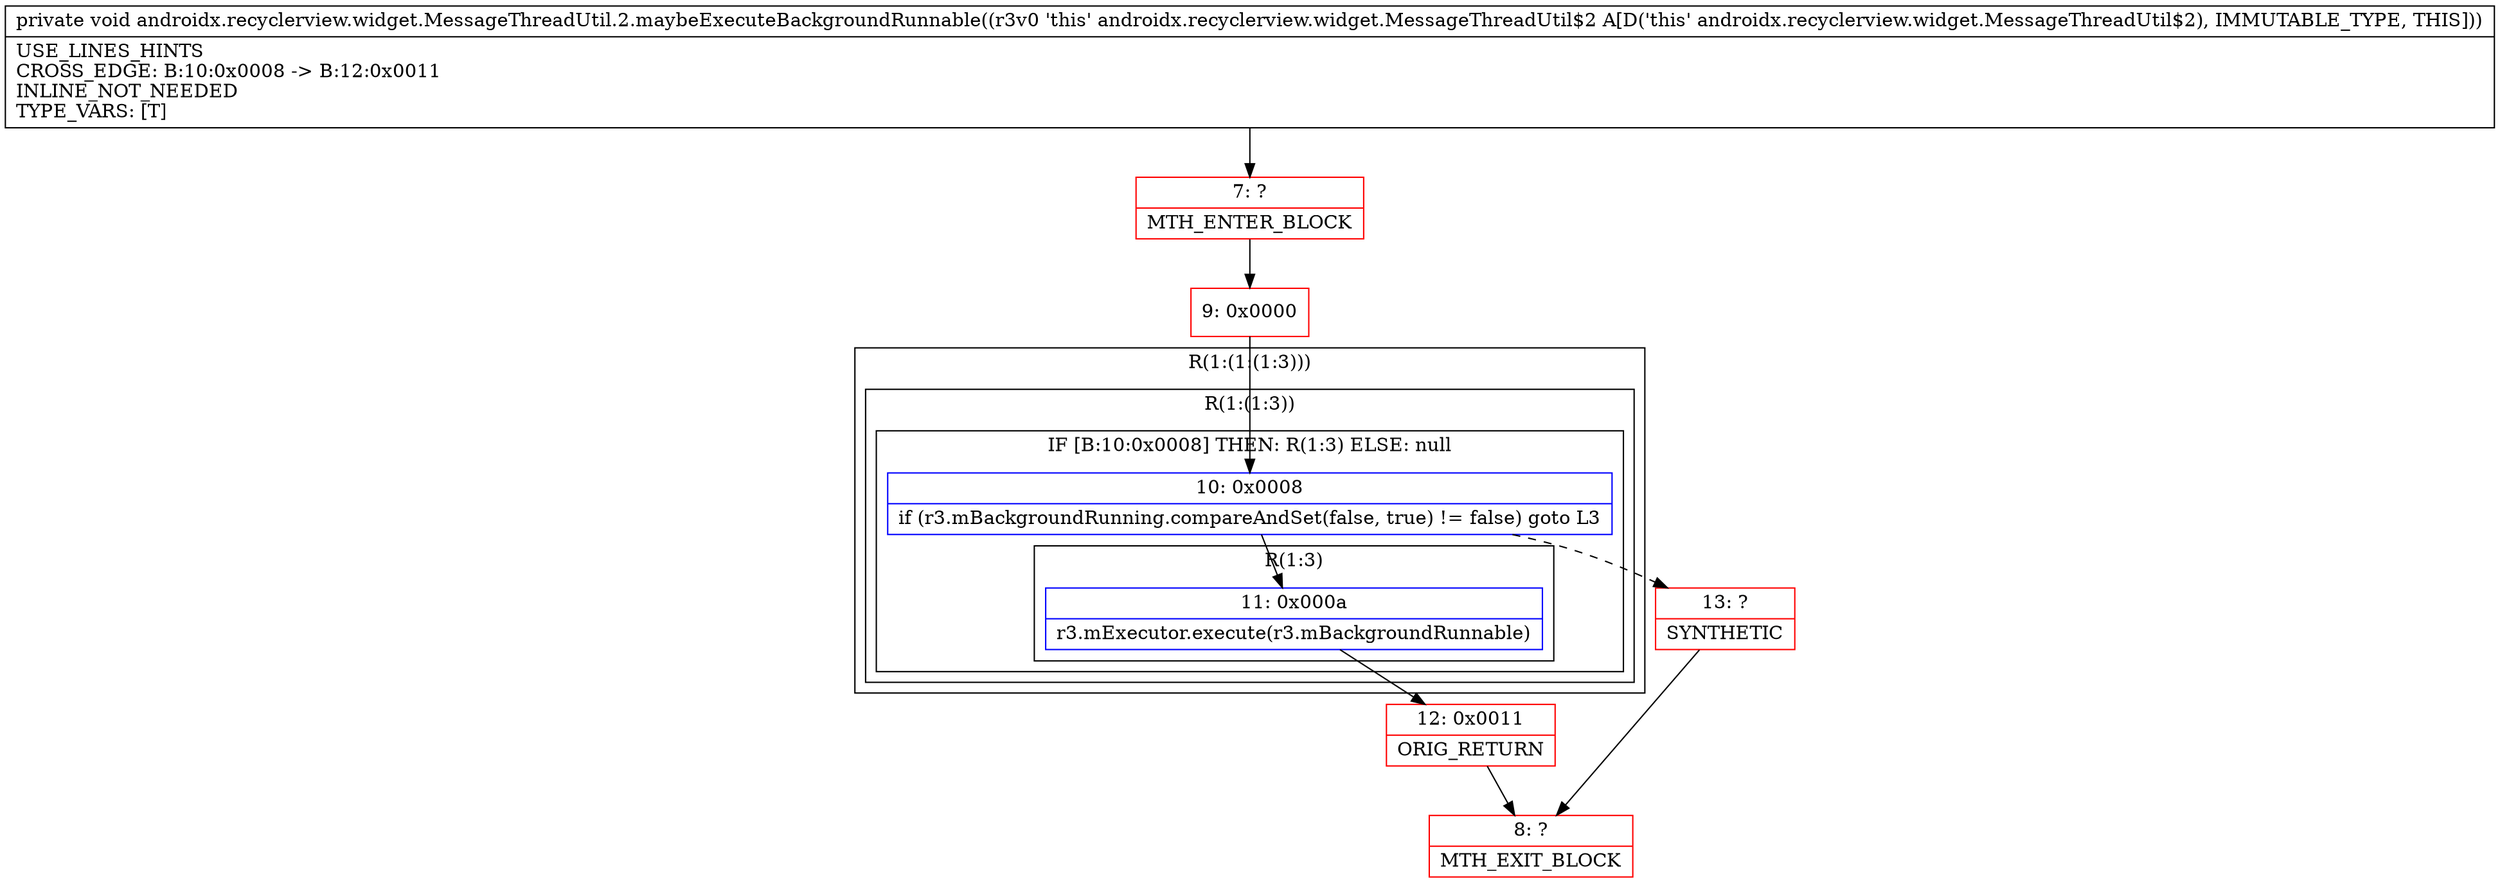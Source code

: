 digraph "CFG forandroidx.recyclerview.widget.MessageThreadUtil.2.maybeExecuteBackgroundRunnable()V" {
subgraph cluster_Region_294187778 {
label = "R(1:(1:(1:3)))";
node [shape=record,color=blue];
subgraph cluster_Region_324993397 {
label = "R(1:(1:3))";
node [shape=record,color=blue];
subgraph cluster_IfRegion_1993363090 {
label = "IF [B:10:0x0008] THEN: R(1:3) ELSE: null";
node [shape=record,color=blue];
Node_10 [shape=record,label="{10\:\ 0x0008|if (r3.mBackgroundRunning.compareAndSet(false, true) != false) goto L3\l}"];
subgraph cluster_Region_950816851 {
label = "R(1:3)";
node [shape=record,color=blue];
Node_11 [shape=record,label="{11\:\ 0x000a|r3.mExecutor.execute(r3.mBackgroundRunnable)\l}"];
}
}
}
}
Node_7 [shape=record,color=red,label="{7\:\ ?|MTH_ENTER_BLOCK\l}"];
Node_9 [shape=record,color=red,label="{9\:\ 0x0000}"];
Node_12 [shape=record,color=red,label="{12\:\ 0x0011|ORIG_RETURN\l}"];
Node_8 [shape=record,color=red,label="{8\:\ ?|MTH_EXIT_BLOCK\l}"];
Node_13 [shape=record,color=red,label="{13\:\ ?|SYNTHETIC\l}"];
MethodNode[shape=record,label="{private void androidx.recyclerview.widget.MessageThreadUtil.2.maybeExecuteBackgroundRunnable((r3v0 'this' androidx.recyclerview.widget.MessageThreadUtil$2 A[D('this' androidx.recyclerview.widget.MessageThreadUtil$2), IMMUTABLE_TYPE, THIS]))  | USE_LINES_HINTS\lCROSS_EDGE: B:10:0x0008 \-\> B:12:0x0011\lINLINE_NOT_NEEDED\lTYPE_VARS: [T]\l}"];
MethodNode -> Node_7;Node_10 -> Node_11;
Node_10 -> Node_13[style=dashed];
Node_11 -> Node_12;
Node_7 -> Node_9;
Node_9 -> Node_10;
Node_12 -> Node_8;
Node_13 -> Node_8;
}

